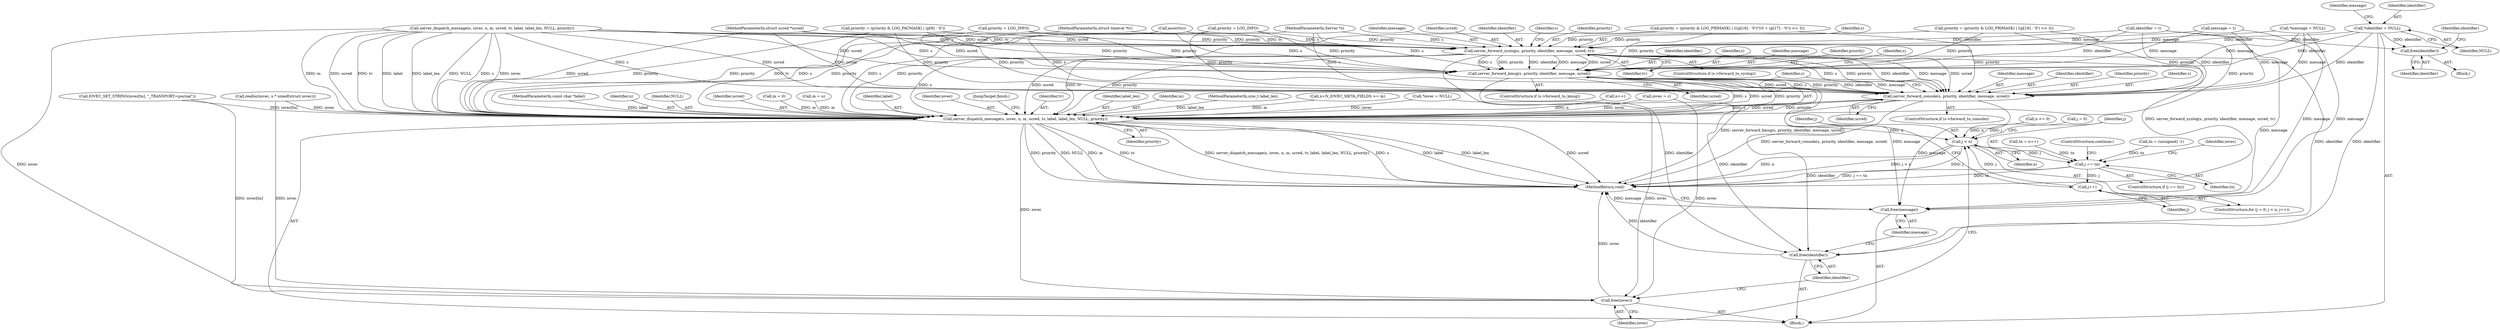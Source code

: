digraph "0_systemd_505b6a61c22d5565e9308045c7b9bf79f7d0517e@pointer" {
"1000142" [label="(Call,*identifier = NULL)"];
"1000470" [label="(Call,free(identifier))"];
"1000698" [label="(Call,server_forward_syslog(s, priority, identifier, message, ucred, tv))"];
"1000709" [label="(Call,server_forward_kmsg(s, priority, identifier, message, ucred))"];
"1000719" [label="(Call,server_forward_console(s, priority, identifier, message, ucred))"];
"1000725" [label="(Call,server_dispatch_message(s, iovec, n, m, ucred, tv, label, label_len, NULL, priority))"];
"1000741" [label="(Call,j < n)"];
"1000748" [label="(Call,j == tn)"];
"1000744" [label="(Call,j++)"];
"1000780" [label="(Call,free(iovec))"];
"1000782" [label="(Call,free(identifier))"];
"1000784" [label="(Call,free(message))"];
"1000705" [label="(ControlStructure,if (s->forward_to_kmsg))"];
"1000112" [label="(MethodParameterIn,const char *label)"];
"1000750" [label="(Identifier,tn)"];
"1000114" [label="(Block,)"];
"1000256" [label="(Call,realloc(iovec, u * sizeof(struct iovec)))"];
"1000723" [label="(Identifier,message)"];
"1000728" [label="(Identifier,n)"];
"1000147" [label="(Identifier,message)"];
"1000722" [label="(Identifier,identifier)"];
"1000734" [label="(Identifier,NULL)"];
"1000709" [label="(Call,server_forward_kmsg(s, priority, identifier, message, ucred))"];
"1000748" [label="(Call,j == tn)"];
"1000129" [label="(Call,tn = (unsigned) -1)"];
"1000149" [label="(Call,assert(s))"];
"1000188" [label="(Call,server_dispatch_message(s, iovec, n, m, ucred, tv, label, label_len, NULL, priority))"];
"1000472" [label="(Call,identifier = t)"];
"1000730" [label="(Identifier,ucred)"];
"1000124" [label="(Call,m = 0)"];
"1000743" [label="(Identifier,n)"];
"1000271" [label="(Call,m = u)"];
"1000146" [label="(Call,*message = NULL)"];
"1000116" [label="(Call,*iovec = NULL)"];
"1000144" [label="(Identifier,NULL)"];
"1000757" [label="(Identifier,iovec)"];
"1000712" [label="(Identifier,identifier)"];
"1000107" [label="(MethodParameterIn,Server *s)"];
"1000703" [label="(Identifier,ucred)"];
"1000741" [label="(Call,j < n)"];
"1000470" [label="(Call,free(identifier))"];
"1000732" [label="(Identifier,label)"];
"1000737" [label="(ControlStructure,for (j = 0; j < n; j++))"];
"1000138" [label="(Call,priority = LOG_INFO)"];
"1000469" [label="(Block,)"];
"1000710" [label="(Identifier,s)"];
"1000473" [label="(Identifier,identifier)"];
"1000202" [label="(Call,priority = LOG_INFO)"];
"1000713" [label="(Identifier,message)"];
"1000143" [label="(Identifier,identifier)"];
"1000784" [label="(Call,free(message))"];
"1000682" [label="(Call,tn = n++)"];
"1000727" [label="(Identifier,iovec)"];
"1000724" [label="(Identifier,ucred)"];
"1000711" [label="(Identifier,priority)"];
"1000678" [label="(Call,n <= 0)"];
"1000268" [label="(Call,iovec = c)"];
"1000786" [label="(MethodReturn,void)"];
"1000698" [label="(Call,server_forward_syslog(s, priority, identifier, message, ucred, tv))"];
"1000749" [label="(Identifier,j)"];
"1000782" [label="(Call,free(identifier))"];
"1000686" [label="(Call,IOVEC_SET_STRING(iovec[tn], \"_TRANSPORT=journal\"))"];
"1000736" [label="(JumpTarget,finish:)"];
"1000781" [label="(Identifier,iovec)"];
"1000751" [label="(ControlStructure,continue;)"];
"1000745" [label="(Identifier,j)"];
"1000110" [label="(MethodParameterIn,struct ucred *ucred)"];
"1000731" [label="(Identifier,tv)"];
"1000704" [label="(Identifier,tv)"];
"1000721" [label="(Identifier,priority)"];
"1000785" [label="(Identifier,message)"];
"1000719" [label="(Call,server_forward_console(s, priority, identifier, message, ucred))"];
"1000339" [label="(Call,priority = (priority & LOG_FACMASK) | (p[9] - '0'))"];
"1000717" [label="(Identifier,s)"];
"1000423" [label="(Call,priority = (priority & LOG_PRIMASK) | (((p[16] - '0')*10 + (p[17] - '0')) << 3))"];
"1000733" [label="(Identifier,label_len)"];
"1000725" [label="(Call,server_dispatch_message(s, iovec, n, m, ucred, tv, label, label_len, NULL, priority))"];
"1000701" [label="(Identifier,identifier)"];
"1000729" [label="(Identifier,m)"];
"1000707" [label="(Identifier,s)"];
"1000715" [label="(ControlStructure,if (s->forward_to_console))"];
"1000726" [label="(Identifier,s)"];
"1000747" [label="(ControlStructure,if (j == tn))"];
"1000113" [label="(MethodParameterIn,size_t label_len)"];
"1000235" [label="(Call,n+N_IOVEC_META_FIELDS >= m)"];
"1000111" [label="(MethodParameterIn,struct timeval *tv)"];
"1000735" [label="(Identifier,priority)"];
"1000471" [label="(Identifier,identifier)"];
"1000684" [label="(Call,n++)"];
"1000780" [label="(Call,free(iovec))"];
"1000738" [label="(Call,j = 0)"];
"1000374" [label="(Call,priority = (priority & LOG_PRIMASK) | ((p[16] - '0') << 3))"];
"1000503" [label="(Call,message = t)"];
"1000742" [label="(Identifier,j)"];
"1000700" [label="(Identifier,priority)"];
"1000142" [label="(Call,*identifier = NULL)"];
"1000744" [label="(Call,j++)"];
"1000694" [label="(ControlStructure,if (s->forward_to_syslog))"];
"1000783" [label="(Identifier,identifier)"];
"1000699" [label="(Identifier,s)"];
"1000714" [label="(Identifier,ucred)"];
"1000702" [label="(Identifier,message)"];
"1000720" [label="(Identifier,s)"];
"1000142" -> "1000114"  [label="AST: "];
"1000142" -> "1000144"  [label="CFG: "];
"1000143" -> "1000142"  [label="AST: "];
"1000144" -> "1000142"  [label="AST: "];
"1000147" -> "1000142"  [label="CFG: "];
"1000142" -> "1000470"  [label="DDG: identifier"];
"1000142" -> "1000698"  [label="DDG: identifier"];
"1000142" -> "1000709"  [label="DDG: identifier"];
"1000142" -> "1000719"  [label="DDG: identifier"];
"1000142" -> "1000782"  [label="DDG: identifier"];
"1000470" -> "1000469"  [label="AST: "];
"1000470" -> "1000471"  [label="CFG: "];
"1000471" -> "1000470"  [label="AST: "];
"1000473" -> "1000470"  [label="CFG: "];
"1000472" -> "1000470"  [label="DDG: identifier"];
"1000698" -> "1000694"  [label="AST: "];
"1000698" -> "1000704"  [label="CFG: "];
"1000699" -> "1000698"  [label="AST: "];
"1000700" -> "1000698"  [label="AST: "];
"1000701" -> "1000698"  [label="AST: "];
"1000702" -> "1000698"  [label="AST: "];
"1000703" -> "1000698"  [label="AST: "];
"1000704" -> "1000698"  [label="AST: "];
"1000707" -> "1000698"  [label="CFG: "];
"1000698" -> "1000786"  [label="DDG: server_forward_syslog(s, priority, identifier, message, ucred, tv)"];
"1000188" -> "1000698"  [label="DDG: s"];
"1000188" -> "1000698"  [label="DDG: ucred"];
"1000188" -> "1000698"  [label="DDG: tv"];
"1000149" -> "1000698"  [label="DDG: s"];
"1000107" -> "1000698"  [label="DDG: s"];
"1000374" -> "1000698"  [label="DDG: priority"];
"1000138" -> "1000698"  [label="DDG: priority"];
"1000202" -> "1000698"  [label="DDG: priority"];
"1000423" -> "1000698"  [label="DDG: priority"];
"1000339" -> "1000698"  [label="DDG: priority"];
"1000472" -> "1000698"  [label="DDG: identifier"];
"1000503" -> "1000698"  [label="DDG: message"];
"1000146" -> "1000698"  [label="DDG: message"];
"1000110" -> "1000698"  [label="DDG: ucred"];
"1000111" -> "1000698"  [label="DDG: tv"];
"1000698" -> "1000709"  [label="DDG: s"];
"1000698" -> "1000709"  [label="DDG: priority"];
"1000698" -> "1000709"  [label="DDG: identifier"];
"1000698" -> "1000709"  [label="DDG: message"];
"1000698" -> "1000709"  [label="DDG: ucred"];
"1000698" -> "1000719"  [label="DDG: s"];
"1000698" -> "1000719"  [label="DDG: priority"];
"1000698" -> "1000719"  [label="DDG: identifier"];
"1000698" -> "1000719"  [label="DDG: message"];
"1000698" -> "1000719"  [label="DDG: ucred"];
"1000698" -> "1000725"  [label="DDG: s"];
"1000698" -> "1000725"  [label="DDG: ucred"];
"1000698" -> "1000725"  [label="DDG: tv"];
"1000698" -> "1000725"  [label="DDG: priority"];
"1000698" -> "1000782"  [label="DDG: identifier"];
"1000698" -> "1000784"  [label="DDG: message"];
"1000709" -> "1000705"  [label="AST: "];
"1000709" -> "1000714"  [label="CFG: "];
"1000710" -> "1000709"  [label="AST: "];
"1000711" -> "1000709"  [label="AST: "];
"1000712" -> "1000709"  [label="AST: "];
"1000713" -> "1000709"  [label="AST: "];
"1000714" -> "1000709"  [label="AST: "];
"1000717" -> "1000709"  [label="CFG: "];
"1000709" -> "1000786"  [label="DDG: server_forward_kmsg(s, priority, identifier, message, ucred)"];
"1000188" -> "1000709"  [label="DDG: s"];
"1000188" -> "1000709"  [label="DDG: ucred"];
"1000149" -> "1000709"  [label="DDG: s"];
"1000107" -> "1000709"  [label="DDG: s"];
"1000374" -> "1000709"  [label="DDG: priority"];
"1000138" -> "1000709"  [label="DDG: priority"];
"1000202" -> "1000709"  [label="DDG: priority"];
"1000423" -> "1000709"  [label="DDG: priority"];
"1000339" -> "1000709"  [label="DDG: priority"];
"1000472" -> "1000709"  [label="DDG: identifier"];
"1000503" -> "1000709"  [label="DDG: message"];
"1000146" -> "1000709"  [label="DDG: message"];
"1000110" -> "1000709"  [label="DDG: ucred"];
"1000709" -> "1000719"  [label="DDG: s"];
"1000709" -> "1000719"  [label="DDG: priority"];
"1000709" -> "1000719"  [label="DDG: identifier"];
"1000709" -> "1000719"  [label="DDG: message"];
"1000709" -> "1000719"  [label="DDG: ucred"];
"1000709" -> "1000725"  [label="DDG: s"];
"1000709" -> "1000725"  [label="DDG: ucred"];
"1000709" -> "1000725"  [label="DDG: priority"];
"1000709" -> "1000782"  [label="DDG: identifier"];
"1000709" -> "1000784"  [label="DDG: message"];
"1000719" -> "1000715"  [label="AST: "];
"1000719" -> "1000724"  [label="CFG: "];
"1000720" -> "1000719"  [label="AST: "];
"1000721" -> "1000719"  [label="AST: "];
"1000722" -> "1000719"  [label="AST: "];
"1000723" -> "1000719"  [label="AST: "];
"1000724" -> "1000719"  [label="AST: "];
"1000726" -> "1000719"  [label="CFG: "];
"1000719" -> "1000786"  [label="DDG: server_forward_console(s, priority, identifier, message, ucred)"];
"1000188" -> "1000719"  [label="DDG: s"];
"1000188" -> "1000719"  [label="DDG: ucred"];
"1000149" -> "1000719"  [label="DDG: s"];
"1000107" -> "1000719"  [label="DDG: s"];
"1000138" -> "1000719"  [label="DDG: priority"];
"1000202" -> "1000719"  [label="DDG: priority"];
"1000423" -> "1000719"  [label="DDG: priority"];
"1000339" -> "1000719"  [label="DDG: priority"];
"1000374" -> "1000719"  [label="DDG: priority"];
"1000472" -> "1000719"  [label="DDG: identifier"];
"1000503" -> "1000719"  [label="DDG: message"];
"1000146" -> "1000719"  [label="DDG: message"];
"1000110" -> "1000719"  [label="DDG: ucred"];
"1000719" -> "1000725"  [label="DDG: s"];
"1000719" -> "1000725"  [label="DDG: ucred"];
"1000719" -> "1000725"  [label="DDG: priority"];
"1000719" -> "1000782"  [label="DDG: identifier"];
"1000719" -> "1000784"  [label="DDG: message"];
"1000725" -> "1000114"  [label="AST: "];
"1000725" -> "1000735"  [label="CFG: "];
"1000726" -> "1000725"  [label="AST: "];
"1000727" -> "1000725"  [label="AST: "];
"1000728" -> "1000725"  [label="AST: "];
"1000729" -> "1000725"  [label="AST: "];
"1000730" -> "1000725"  [label="AST: "];
"1000731" -> "1000725"  [label="AST: "];
"1000732" -> "1000725"  [label="AST: "];
"1000733" -> "1000725"  [label="AST: "];
"1000734" -> "1000725"  [label="AST: "];
"1000735" -> "1000725"  [label="AST: "];
"1000736" -> "1000725"  [label="CFG: "];
"1000725" -> "1000786"  [label="DDG: ucred"];
"1000725" -> "1000786"  [label="DDG: priority"];
"1000725" -> "1000786"  [label="DDG: NULL"];
"1000725" -> "1000786"  [label="DDG: m"];
"1000725" -> "1000786"  [label="DDG: tv"];
"1000725" -> "1000786"  [label="DDG: server_dispatch_message(s, iovec, n, m, ucred, tv, label, label_len, NULL, priority)"];
"1000725" -> "1000786"  [label="DDG: s"];
"1000725" -> "1000786"  [label="DDG: label"];
"1000725" -> "1000786"  [label="DDG: label_len"];
"1000188" -> "1000725"  [label="DDG: s"];
"1000188" -> "1000725"  [label="DDG: iovec"];
"1000188" -> "1000725"  [label="DDG: m"];
"1000188" -> "1000725"  [label="DDG: ucred"];
"1000188" -> "1000725"  [label="DDG: tv"];
"1000188" -> "1000725"  [label="DDG: label"];
"1000188" -> "1000725"  [label="DDG: label_len"];
"1000188" -> "1000725"  [label="DDG: NULL"];
"1000149" -> "1000725"  [label="DDG: s"];
"1000107" -> "1000725"  [label="DDG: s"];
"1000116" -> "1000725"  [label="DDG: iovec"];
"1000268" -> "1000725"  [label="DDG: iovec"];
"1000686" -> "1000725"  [label="DDG: iovec[tn]"];
"1000256" -> "1000725"  [label="DDG: iovec"];
"1000684" -> "1000725"  [label="DDG: n"];
"1000124" -> "1000725"  [label="DDG: m"];
"1000235" -> "1000725"  [label="DDG: m"];
"1000271" -> "1000725"  [label="DDG: m"];
"1000110" -> "1000725"  [label="DDG: ucred"];
"1000111" -> "1000725"  [label="DDG: tv"];
"1000112" -> "1000725"  [label="DDG: label"];
"1000113" -> "1000725"  [label="DDG: label_len"];
"1000138" -> "1000725"  [label="DDG: priority"];
"1000423" -> "1000725"  [label="DDG: priority"];
"1000339" -> "1000725"  [label="DDG: priority"];
"1000374" -> "1000725"  [label="DDG: priority"];
"1000202" -> "1000725"  [label="DDG: priority"];
"1000725" -> "1000741"  [label="DDG: n"];
"1000725" -> "1000780"  [label="DDG: iovec"];
"1000741" -> "1000737"  [label="AST: "];
"1000741" -> "1000743"  [label="CFG: "];
"1000742" -> "1000741"  [label="AST: "];
"1000743" -> "1000741"  [label="AST: "];
"1000749" -> "1000741"  [label="CFG: "];
"1000781" -> "1000741"  [label="CFG: "];
"1000741" -> "1000786"  [label="DDG: j"];
"1000741" -> "1000786"  [label="DDG: n"];
"1000741" -> "1000786"  [label="DDG: j < n"];
"1000738" -> "1000741"  [label="DDG: j"];
"1000744" -> "1000741"  [label="DDG: j"];
"1000678" -> "1000741"  [label="DDG: n"];
"1000741" -> "1000748"  [label="DDG: j"];
"1000748" -> "1000747"  [label="AST: "];
"1000748" -> "1000750"  [label="CFG: "];
"1000749" -> "1000748"  [label="AST: "];
"1000750" -> "1000748"  [label="AST: "];
"1000751" -> "1000748"  [label="CFG: "];
"1000757" -> "1000748"  [label="CFG: "];
"1000748" -> "1000786"  [label="DDG: j == tn"];
"1000748" -> "1000786"  [label="DDG: tn"];
"1000748" -> "1000744"  [label="DDG: j"];
"1000129" -> "1000748"  [label="DDG: tn"];
"1000682" -> "1000748"  [label="DDG: tn"];
"1000744" -> "1000737"  [label="AST: "];
"1000744" -> "1000745"  [label="CFG: "];
"1000745" -> "1000744"  [label="AST: "];
"1000742" -> "1000744"  [label="CFG: "];
"1000780" -> "1000114"  [label="AST: "];
"1000780" -> "1000781"  [label="CFG: "];
"1000781" -> "1000780"  [label="AST: "];
"1000783" -> "1000780"  [label="CFG: "];
"1000780" -> "1000786"  [label="DDG: iovec"];
"1000116" -> "1000780"  [label="DDG: iovec"];
"1000188" -> "1000780"  [label="DDG: iovec"];
"1000268" -> "1000780"  [label="DDG: iovec"];
"1000686" -> "1000780"  [label="DDG: iovec[tn]"];
"1000256" -> "1000780"  [label="DDG: iovec"];
"1000782" -> "1000114"  [label="AST: "];
"1000782" -> "1000783"  [label="CFG: "];
"1000783" -> "1000782"  [label="AST: "];
"1000785" -> "1000782"  [label="CFG: "];
"1000782" -> "1000786"  [label="DDG: identifier"];
"1000472" -> "1000782"  [label="DDG: identifier"];
"1000784" -> "1000114"  [label="AST: "];
"1000784" -> "1000785"  [label="CFG: "];
"1000785" -> "1000784"  [label="AST: "];
"1000786" -> "1000784"  [label="CFG: "];
"1000784" -> "1000786"  [label="DDG: message"];
"1000503" -> "1000784"  [label="DDG: message"];
"1000146" -> "1000784"  [label="DDG: message"];
}
